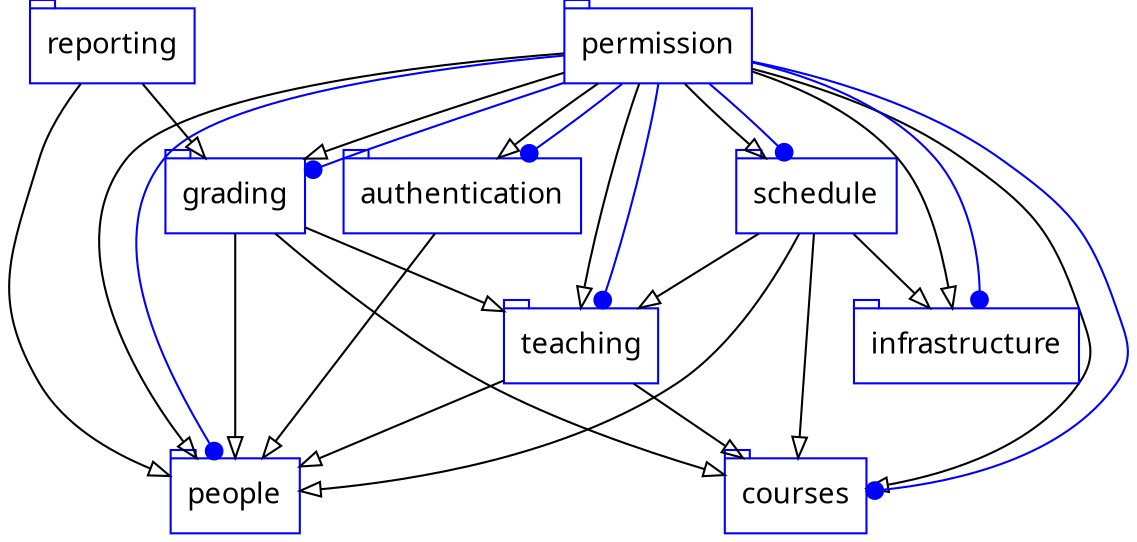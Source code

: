 digraph "druid" {
  node [ fontname = "Trebuchet", label = "\N"]
  node [ shape = "tab", color = "blue"]
  node [ color = "blue"]
    "courses" [label="courses"]
  node [ color = "blue"]
    "grading" [label="grading"]
  node [ color = "blue"]
    "permission" [label="permission"]
  node [ color = "blue"]
    "people" [label="people"]
  node [ color = "blue"]
    "schedule" [label="schedule"]
  node [ color = "blue"]
    "teaching" [label="teaching"]
  node [ color = "blue"]
    "authentication" [label="authentication"]
  node [ color = "blue"]
    "reporting" [label="reporting"]
  node [ color = "blue"]
    "infrastructure" [label="infrastructure"]
  edge [ color = "black", arrowhead="empty" ]
  edge [ style="solid" ]
    "grading" -> "courses"
  edge [ style="solid" ]
    "grading" -> "teaching"
  edge [ style="solid" ]
    "grading" -> "people"
  edge [ style="solid" ]
    "permission" -> "courses"
  edge [ style="solid" ]
    "permission" -> "grading"
  edge [ style="solid" ]
    "permission" -> "infrastructure"
  edge [ style="solid" ]
    "permission" -> "schedule"
  edge [ style="solid" ]
    "permission" -> "teaching"
  edge [ style="solid" ]
    "permission" -> "people"
  edge [ style="solid" ]
    "permission" -> "authentication"
  edge [ style="solid" ]
    "schedule" -> "courses"
  edge [ style="solid" ]
    "schedule" -> "infrastructure"
  edge [ style="solid" ]
    "schedule" -> "teaching"
  edge [ style="solid" ]
    "schedule" -> "people"
  edge [ style="solid" ]
    "teaching" -> "courses"
  edge [ style="solid" ]
    "teaching" -> "people"
  edge [ style="solid" ]
    "authentication" -> "people"
  edge [ style="solid" ]
    "reporting" -> "grading"
  edge [ style="solid" ]
    "reporting" -> "people"
  edge [ color = "blue", arrowhead="dot", style="solid" ]
    "permission" -> "grading"
    "permission" -> "authentication"
    "permission" -> "courses"
    "permission" -> "infrastructure"
    "permission" -> "teaching"
    "permission" -> "people"
    "permission" -> "schedule"
}
